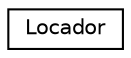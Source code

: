 digraph "Graphical Class Hierarchy"
{
 // LATEX_PDF_SIZE
  edge [fontname="Helvetica",fontsize="10",labelfontname="Helvetica",labelfontsize="10"];
  node [fontname="Helvetica",fontsize="10",shape=record];
  rankdir="LR";
  Node0 [label="Locador",height=0.2,width=0.4,color="black", fillcolor="white", style="filled",URL="$classLocador.html",tooltip=" "];
}
